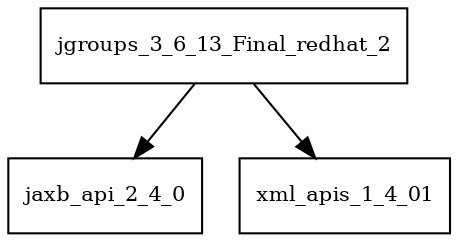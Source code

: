 digraph jgroups_3_6_13_Final_redhat_2_dependencies {
  node [shape = box, fontsize=10.0];
  jgroups_3_6_13_Final_redhat_2 -> jaxb_api_2_4_0;
  jgroups_3_6_13_Final_redhat_2 -> xml_apis_1_4_01;
}
